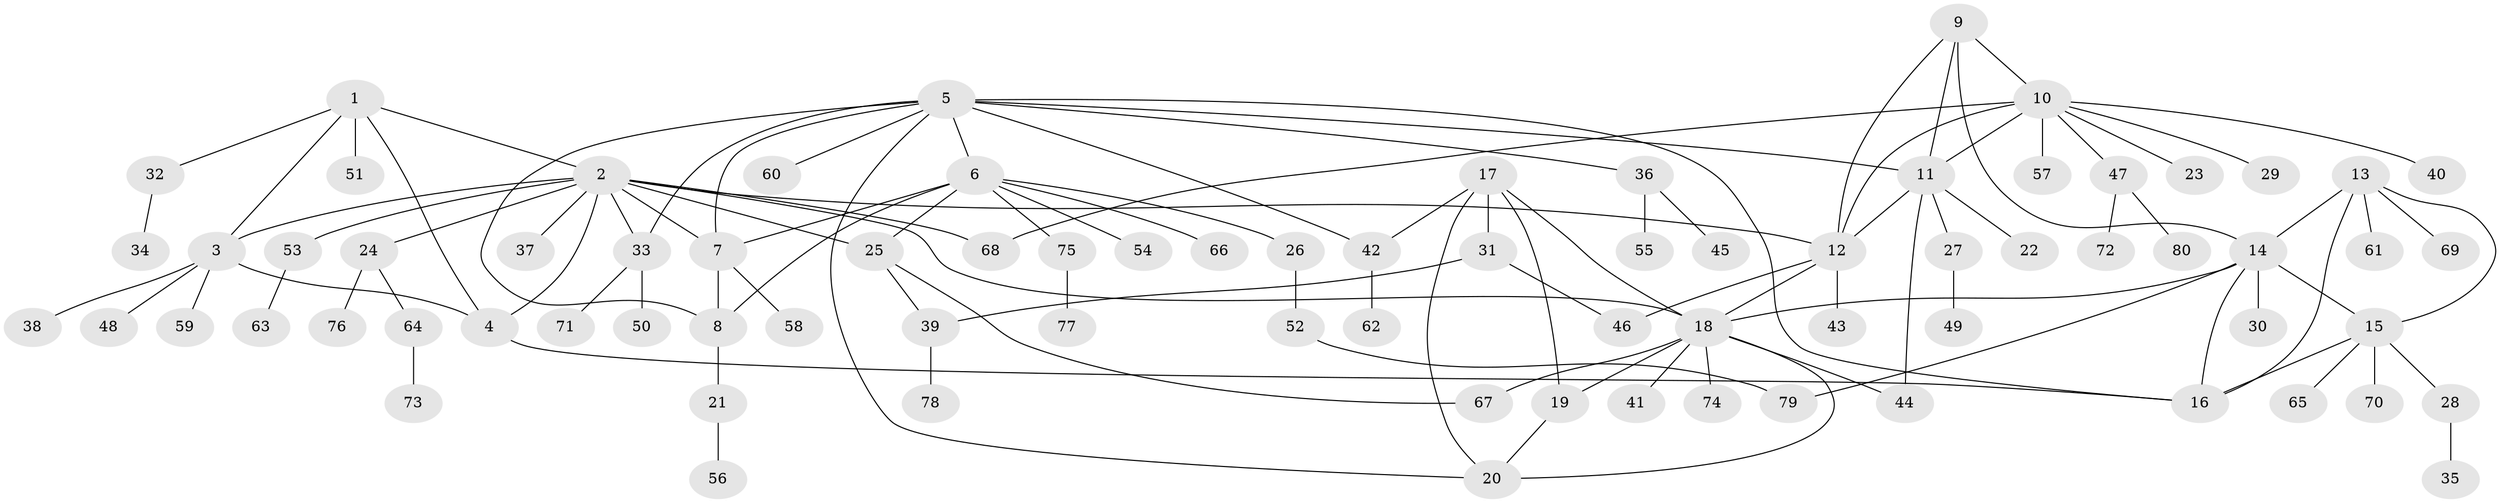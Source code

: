 // coarse degree distribution, {4: 0.21875, 11: 0.03125, 3: 0.09375, 9: 0.03125, 6: 0.125, 5: 0.0625, 8: 0.03125, 1: 0.28125, 2: 0.125}
// Generated by graph-tools (version 1.1) at 2025/52/03/04/25 22:52:38]
// undirected, 80 vertices, 109 edges
graph export_dot {
  node [color=gray90,style=filled];
  1;
  2;
  3;
  4;
  5;
  6;
  7;
  8;
  9;
  10;
  11;
  12;
  13;
  14;
  15;
  16;
  17;
  18;
  19;
  20;
  21;
  22;
  23;
  24;
  25;
  26;
  27;
  28;
  29;
  30;
  31;
  32;
  33;
  34;
  35;
  36;
  37;
  38;
  39;
  40;
  41;
  42;
  43;
  44;
  45;
  46;
  47;
  48;
  49;
  50;
  51;
  52;
  53;
  54;
  55;
  56;
  57;
  58;
  59;
  60;
  61;
  62;
  63;
  64;
  65;
  66;
  67;
  68;
  69;
  70;
  71;
  72;
  73;
  74;
  75;
  76;
  77;
  78;
  79;
  80;
  1 -- 2;
  1 -- 3;
  1 -- 4;
  1 -- 32;
  1 -- 51;
  2 -- 3;
  2 -- 4;
  2 -- 7;
  2 -- 12;
  2 -- 18;
  2 -- 24;
  2 -- 25;
  2 -- 33;
  2 -- 37;
  2 -- 53;
  2 -- 68;
  3 -- 4;
  3 -- 38;
  3 -- 48;
  3 -- 59;
  4 -- 16;
  5 -- 6;
  5 -- 7;
  5 -- 8;
  5 -- 11;
  5 -- 16;
  5 -- 20;
  5 -- 33;
  5 -- 36;
  5 -- 42;
  5 -- 60;
  6 -- 7;
  6 -- 8;
  6 -- 25;
  6 -- 26;
  6 -- 54;
  6 -- 66;
  6 -- 75;
  7 -- 8;
  7 -- 58;
  8 -- 21;
  9 -- 10;
  9 -- 11;
  9 -- 12;
  9 -- 14;
  10 -- 11;
  10 -- 12;
  10 -- 23;
  10 -- 29;
  10 -- 40;
  10 -- 47;
  10 -- 57;
  10 -- 68;
  11 -- 12;
  11 -- 22;
  11 -- 27;
  11 -- 44;
  12 -- 18;
  12 -- 43;
  12 -- 46;
  13 -- 14;
  13 -- 15;
  13 -- 16;
  13 -- 61;
  13 -- 69;
  14 -- 15;
  14 -- 16;
  14 -- 18;
  14 -- 30;
  14 -- 79;
  15 -- 16;
  15 -- 28;
  15 -- 65;
  15 -- 70;
  17 -- 18;
  17 -- 19;
  17 -- 20;
  17 -- 31;
  17 -- 42;
  18 -- 19;
  18 -- 20;
  18 -- 41;
  18 -- 44;
  18 -- 67;
  18 -- 74;
  19 -- 20;
  21 -- 56;
  24 -- 64;
  24 -- 76;
  25 -- 39;
  25 -- 67;
  26 -- 52;
  27 -- 49;
  28 -- 35;
  31 -- 39;
  31 -- 46;
  32 -- 34;
  33 -- 50;
  33 -- 71;
  36 -- 45;
  36 -- 55;
  39 -- 78;
  42 -- 62;
  47 -- 72;
  47 -- 80;
  52 -- 79;
  53 -- 63;
  64 -- 73;
  75 -- 77;
}
